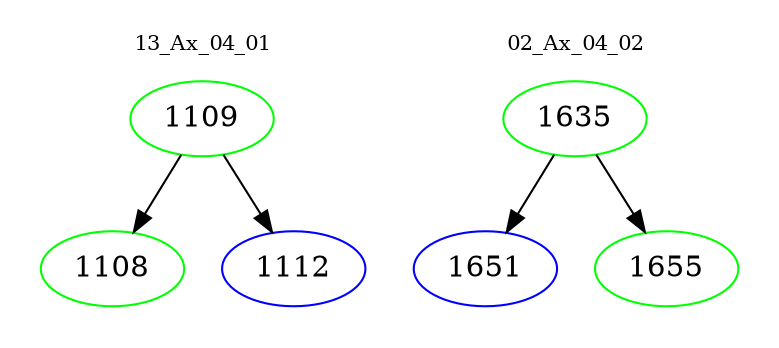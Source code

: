 digraph{
subgraph cluster_0 {
color = white
label = "13_Ax_04_01";
fontsize=10;
T0_1109 [label="1109", color="green"]
T0_1109 -> T0_1108 [color="black"]
T0_1108 [label="1108", color="green"]
T0_1109 -> T0_1112 [color="black"]
T0_1112 [label="1112", color="blue"]
}
subgraph cluster_1 {
color = white
label = "02_Ax_04_02";
fontsize=10;
T1_1635 [label="1635", color="green"]
T1_1635 -> T1_1651 [color="black"]
T1_1651 [label="1651", color="blue"]
T1_1635 -> T1_1655 [color="black"]
T1_1655 [label="1655", color="green"]
}
}
